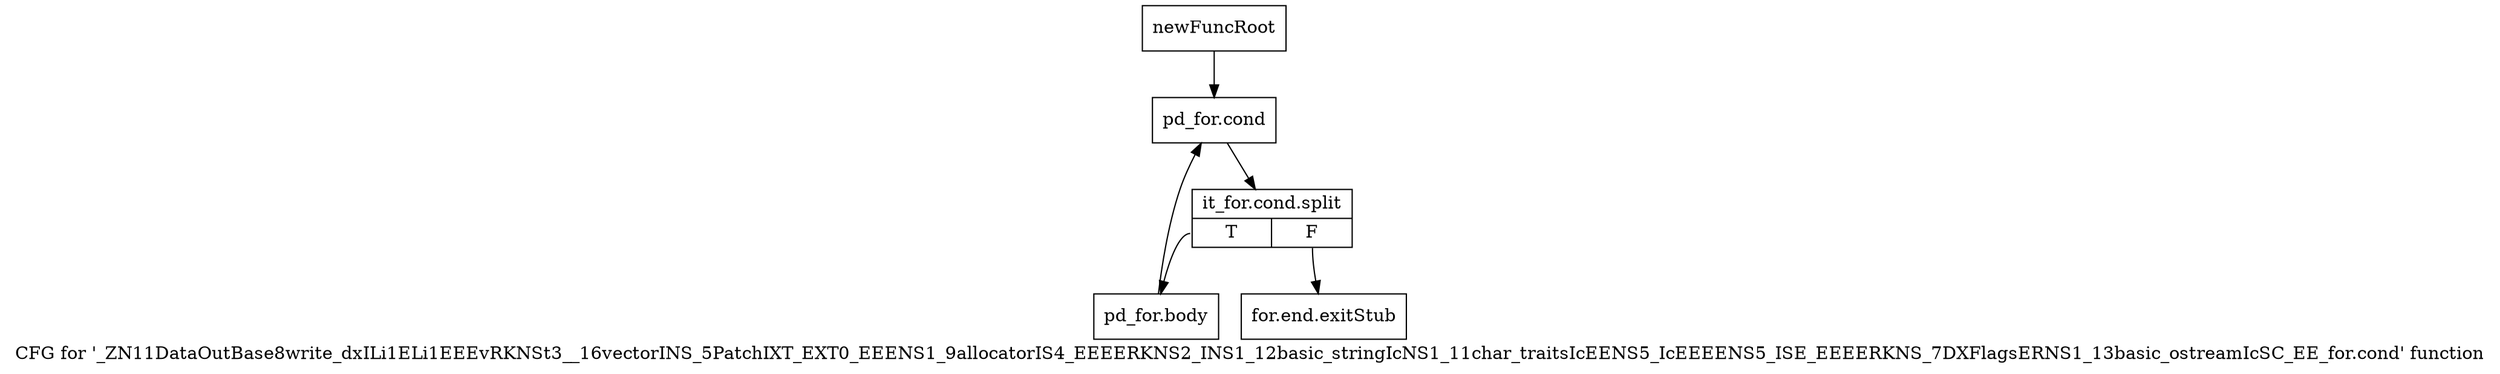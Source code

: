 digraph "CFG for '_ZN11DataOutBase8write_dxILi1ELi1EEEvRKNSt3__16vectorINS_5PatchIXT_EXT0_EEENS1_9allocatorIS4_EEEERKNS2_INS1_12basic_stringIcNS1_11char_traitsIcEENS5_IcEEEENS5_ISE_EEEERKNS_7DXFlagsERNS1_13basic_ostreamIcSC_EE_for.cond' function" {
	label="CFG for '_ZN11DataOutBase8write_dxILi1ELi1EEEvRKNSt3__16vectorINS_5PatchIXT_EXT0_EEENS1_9allocatorIS4_EEEERKNS2_INS1_12basic_stringIcNS1_11char_traitsIcEENS5_IcEEEENS5_ISE_EEEERKNS_7DXFlagsERNS1_13basic_ostreamIcSC_EE_for.cond' function";

	Node0x8b986e0 [shape=record,label="{newFuncRoot}"];
	Node0x8b986e0 -> Node0x8b99010;
	Node0x8b98730 [shape=record,label="{for.end.exitStub}"];
	Node0x8b99010 [shape=record,label="{pd_for.cond}"];
	Node0x8b99010 -> Node0xb7b08f0;
	Node0xb7b08f0 [shape=record,label="{it_for.cond.split|{<s0>T|<s1>F}}"];
	Node0xb7b08f0:s0 -> Node0x8b99060;
	Node0xb7b08f0:s1 -> Node0x8b98730;
	Node0x8b99060 [shape=record,label="{pd_for.body}"];
	Node0x8b99060 -> Node0x8b99010;
}
